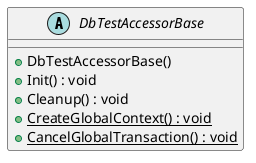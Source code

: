 @startuml
abstract class DbTestAccessorBase {
    + DbTestAccessorBase()
    + Init() : void
    + Cleanup() : void
    + {static} CreateGlobalContext() : void
    + {static} CancelGlobalTransaction() : void
}
@enduml
